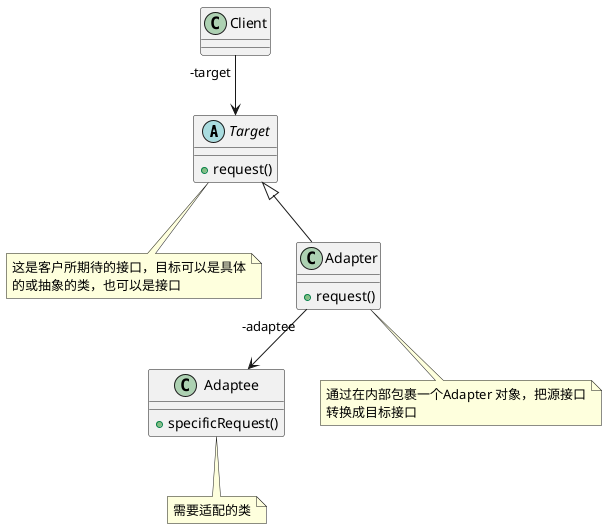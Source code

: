 @startuml design

abstract Target {
    + request()
}

note bottom of Target
这是客户所期待的接口，目标可以是具体
的或抽象的类，也可以是接口
end note

Client "-target" --> Target

class Adapter{
    + request()
}

Target <|-- Adapter

class Adaptee{
    + specificRequest()
}

Adapter "-adaptee" --> Adaptee

note bottom of Adapter
通过在内部包裹一个Adapter 对象，把源接口
转换成目标接口
end note

note bottom of Adaptee
需要适配的类
end note

@enduml